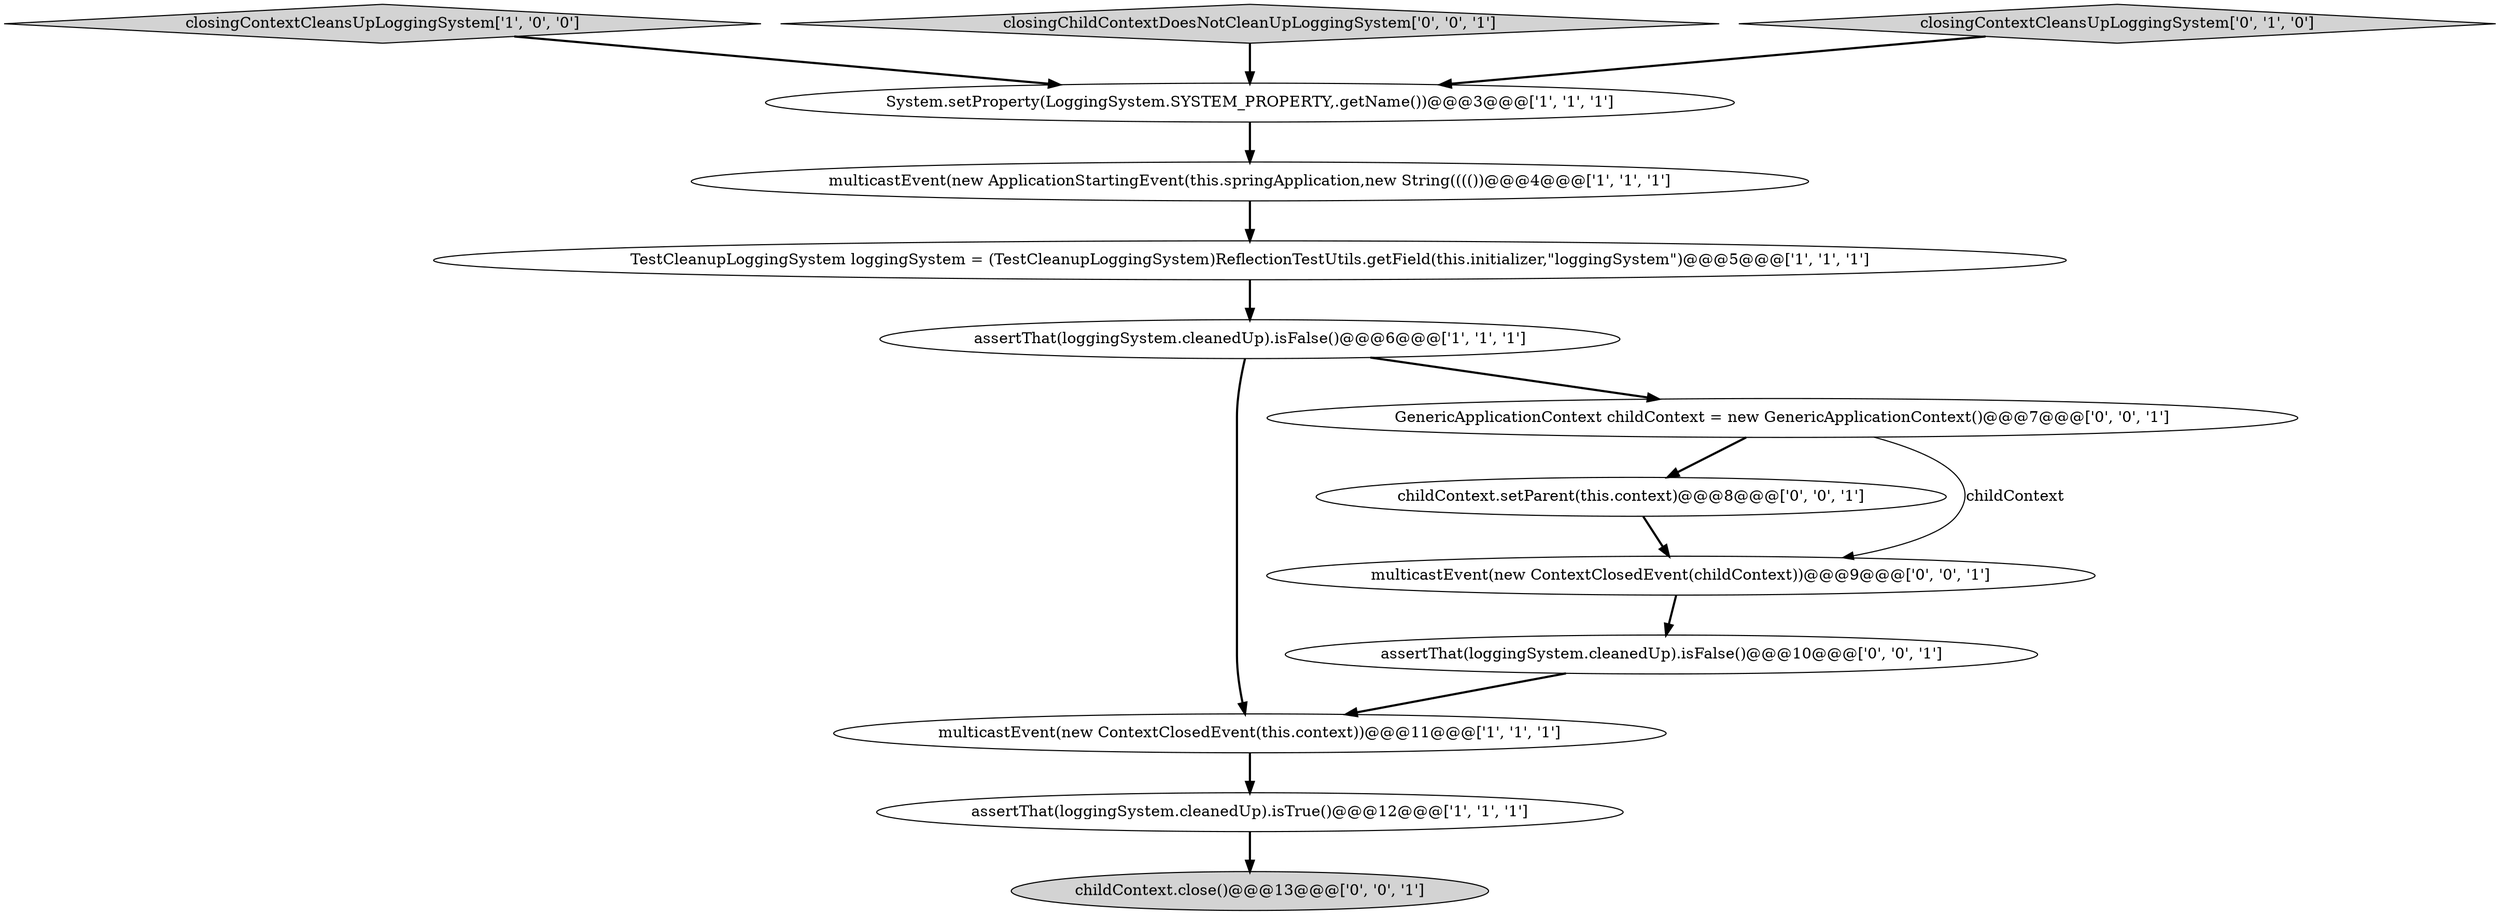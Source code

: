 digraph {
6 [style = filled, label = "multicastEvent(new ApplicationStartingEvent(this.springApplication,new String(((())@@@4@@@['1', '1', '1']", fillcolor = white, shape = ellipse image = "AAA0AAABBB1BBB"];
4 [style = filled, label = "System.setProperty(LoggingSystem.SYSTEM_PROPERTY,.getName())@@@3@@@['1', '1', '1']", fillcolor = white, shape = ellipse image = "AAA0AAABBB1BBB"];
3 [style = filled, label = "closingContextCleansUpLoggingSystem['1', '0', '0']", fillcolor = lightgray, shape = diamond image = "AAA0AAABBB1BBB"];
0 [style = filled, label = "multicastEvent(new ContextClosedEvent(this.context))@@@11@@@['1', '1', '1']", fillcolor = white, shape = ellipse image = "AAA0AAABBB1BBB"];
9 [style = filled, label = "childContext.setParent(this.context)@@@8@@@['0', '0', '1']", fillcolor = white, shape = ellipse image = "AAA0AAABBB3BBB"];
10 [style = filled, label = "multicastEvent(new ContextClosedEvent(childContext))@@@9@@@['0', '0', '1']", fillcolor = white, shape = ellipse image = "AAA0AAABBB3BBB"];
13 [style = filled, label = "childContext.close()@@@13@@@['0', '0', '1']", fillcolor = lightgray, shape = ellipse image = "AAA0AAABBB3BBB"];
1 [style = filled, label = "assertThat(loggingSystem.cleanedUp).isTrue()@@@12@@@['1', '1', '1']", fillcolor = white, shape = ellipse image = "AAA0AAABBB1BBB"];
2 [style = filled, label = "assertThat(loggingSystem.cleanedUp).isFalse()@@@6@@@['1', '1', '1']", fillcolor = white, shape = ellipse image = "AAA0AAABBB1BBB"];
12 [style = filled, label = "closingChildContextDoesNotCleanUpLoggingSystem['0', '0', '1']", fillcolor = lightgray, shape = diamond image = "AAA0AAABBB3BBB"];
11 [style = filled, label = "assertThat(loggingSystem.cleanedUp).isFalse()@@@10@@@['0', '0', '1']", fillcolor = white, shape = ellipse image = "AAA0AAABBB3BBB"];
5 [style = filled, label = "TestCleanupLoggingSystem loggingSystem = (TestCleanupLoggingSystem)ReflectionTestUtils.getField(this.initializer,\"loggingSystem\")@@@5@@@['1', '1', '1']", fillcolor = white, shape = ellipse image = "AAA0AAABBB1BBB"];
8 [style = filled, label = "GenericApplicationContext childContext = new GenericApplicationContext()@@@7@@@['0', '0', '1']", fillcolor = white, shape = ellipse image = "AAA0AAABBB3BBB"];
7 [style = filled, label = "closingContextCleansUpLoggingSystem['0', '1', '0']", fillcolor = lightgray, shape = diamond image = "AAA0AAABBB2BBB"];
6->5 [style = bold, label=""];
5->2 [style = bold, label=""];
8->10 [style = solid, label="childContext"];
2->0 [style = bold, label=""];
11->0 [style = bold, label=""];
7->4 [style = bold, label=""];
9->10 [style = bold, label=""];
12->4 [style = bold, label=""];
4->6 [style = bold, label=""];
3->4 [style = bold, label=""];
0->1 [style = bold, label=""];
1->13 [style = bold, label=""];
2->8 [style = bold, label=""];
8->9 [style = bold, label=""];
10->11 [style = bold, label=""];
}
